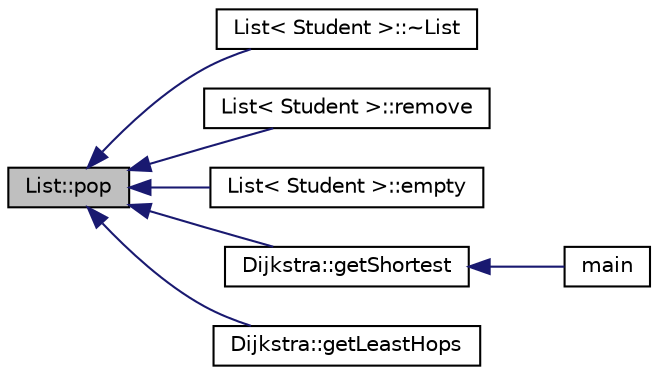 digraph "List::pop"
{
  edge [fontname="Helvetica",fontsize="10",labelfontname="Helvetica",labelfontsize="10"];
  node [fontname="Helvetica",fontsize="10",shape=record];
  rankdir="LR";
  Node1 [label="List::pop",height=0.2,width=0.4,color="black", fillcolor="grey75", style="filled", fontcolor="black"];
  Node1 -> Node2 [dir="back",color="midnightblue",fontsize="10",style="solid",fontname="Helvetica"];
  Node2 [label="List\< Student \>::~List",height=0.2,width=0.4,color="black", fillcolor="white", style="filled",URL="$class_list.html#a2b58189090f6e5ce52939c9195e59e85"];
  Node1 -> Node3 [dir="back",color="midnightblue",fontsize="10",style="solid",fontname="Helvetica"];
  Node3 [label="List\< Student \>::remove",height=0.2,width=0.4,color="black", fillcolor="white", style="filled",URL="$class_list.html#a104d8a6b2b3f64149acb31c2e3073bed"];
  Node1 -> Node4 [dir="back",color="midnightblue",fontsize="10",style="solid",fontname="Helvetica"];
  Node4 [label="List\< Student \>::empty",height=0.2,width=0.4,color="black", fillcolor="white", style="filled",URL="$class_list.html#a34bb861c7093434bc48473a20cf7b157"];
  Node1 -> Node5 [dir="back",color="midnightblue",fontsize="10",style="solid",fontname="Helvetica"];
  Node5 [label="Dijkstra::getShortest",height=0.2,width=0.4,color="black", fillcolor="white", style="filled",URL="$class_dijkstra.html#a0c3e812aec28fe039078f121df8db504"];
  Node5 -> Node6 [dir="back",color="midnightblue",fontsize="10",style="solid",fontname="Helvetica"];
  Node6 [label="main",height=0.2,width=0.4,color="black", fillcolor="white", style="filled",URL="$_shortest_path_2_shortest_path_2main_8cpp.html#ac0f2228420376f4db7e1274f2b41667c"];
  Node1 -> Node7 [dir="back",color="midnightblue",fontsize="10",style="solid",fontname="Helvetica"];
  Node7 [label="Dijkstra::getLeastHops",height=0.2,width=0.4,color="black", fillcolor="white", style="filled",URL="$class_dijkstra.html#a5ec5a3d6e77d515aeeaec19f732578f3"];
}
